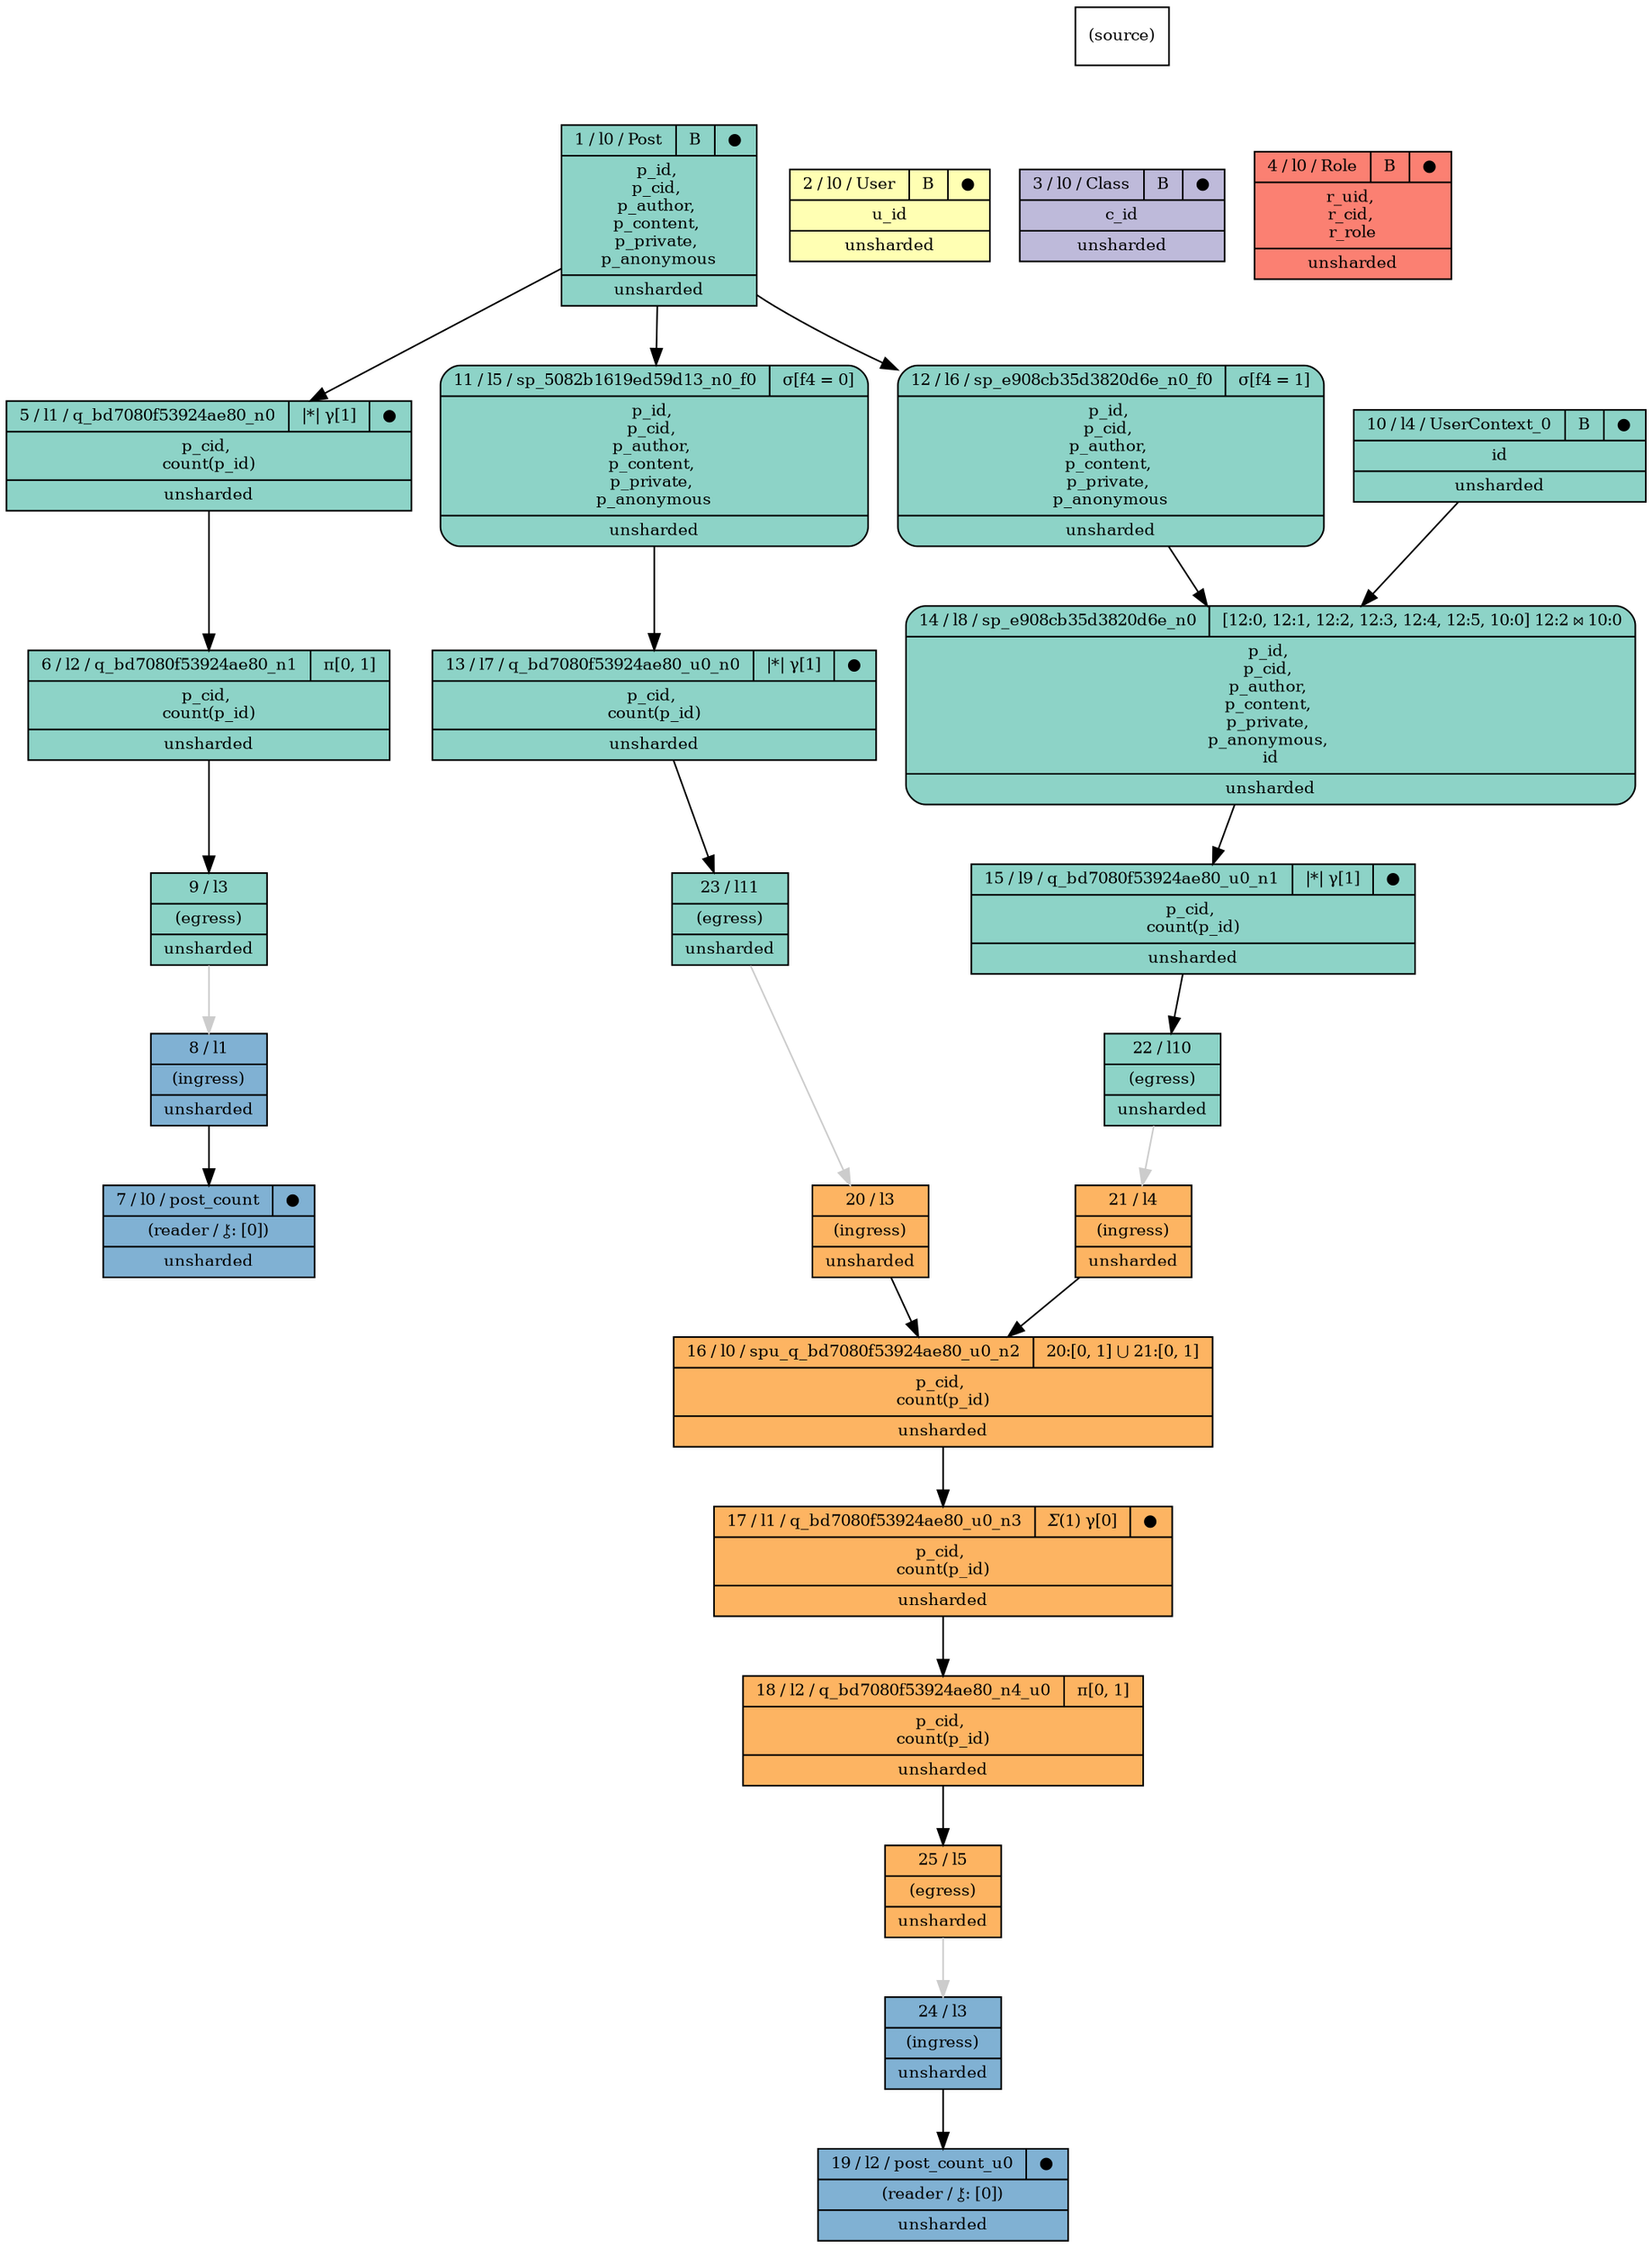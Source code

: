 digraph {{
    node [shape=record, fontsize=10]
    n0 [style="filled", fillcolor=white, label="(source)"]
    n1 [style="filled", fillcolor="/set312/1", label="{ { 1 / l0 / Post | B | ● } | p_id, \np_cid, \np_author, \np_content, \np_private, \np_anonymous | unsharded }"]
    n2 [style="filled", fillcolor="/set312/2", label="{ { 2 / l0 / User | B | ● } | u_id | unsharded }"]
    n3 [style="filled", fillcolor="/set312/3", label="{ { 3 / l0 / Class | B | ● } | c_id | unsharded }"]
    n4 [style="filled", fillcolor="/set312/4", label="{ { 4 / l0 / Role | B | ● } | r_uid, \nr_cid, \nr_role | unsharded }"]
    n5 [style="filled", fillcolor="/set312/1", label="{{ 5 / l1 / q_bd7080f53924ae80_n0 | \|*\| γ[1] | ● } | p_cid, \ncount(p_id) | unsharded}"]
    n6 [style="filled", fillcolor="/set312/1", label="{{ 6 / l2 / q_bd7080f53924ae80_n1 | π[0, 1]  } | p_cid, \ncount(p_id) | unsharded}"]
    n7 [style="filled", fillcolor="/set312/5", label="{ { 7 / l0 / post_count | ● } | (reader / ⚷: [0]) | unsharded }"]
    n8 [style="filled", fillcolor="/set312/5", label="{ { 8 / l1  } | (ingress) | unsharded }"]
    n9 [style="filled", fillcolor="/set312/1", label="{ 9 / l3 | (egress) | unsharded }"]
    n10 [style="filled", fillcolor="/set312/1", label="{ { 10 / l4 / UserContext_0 | B | ● } | id | unsharded }"]
    n11 [style="filled,rounded", fillcolor="/set312/1", label="{{ 11 / l5 / sp_5082b1619ed59d13_n0_f0 | σ[f4 = 0]  } | p_id, \np_cid, \np_author, \np_content, \np_private, \np_anonymous | unsharded}"]
    n12 [style="filled,rounded", fillcolor="/set312/1", label="{{ 12 / l6 / sp_e908cb35d3820d6e_n0_f0 | σ[f4 = 1]  } | p_id, \np_cid, \np_author, \np_content, \np_private, \np_anonymous | unsharded}"]
    n13 [style="filled", fillcolor="/set312/1", label="{{ 13 / l7 / q_bd7080f53924ae80_u0_n0 | \|*\| γ[1] | ● } | p_cid, \ncount(p_id) | unsharded}"]
    n14 [style="filled,rounded", fillcolor="/set312/1", label="{{ 14 / l8 / sp_e908cb35d3820d6e_n0 | [12:0, 12:1, 12:2, 12:3, 12:4, 12:5, 10:0] 12:2 ⋈ 10:0  } | p_id, \np_cid, \np_author, \np_content, \np_private, \np_anonymous, \nid | unsharded}"]
    n15 [style="filled", fillcolor="/set312/1", label="{{ 15 / l9 / q_bd7080f53924ae80_u0_n1 | \|*\| γ[1] | ● } | p_cid, \ncount(p_id) | unsharded}"]
    n16 [style="filled", fillcolor="/set312/6", label="{{ 16 / l0 / spu_q_bd7080f53924ae80_u0_n2 | 20:[0, 1] ⋃ 21:[0, 1]  } | p_cid, \ncount(p_id) | unsharded}"]
    n17 [style="filled", fillcolor="/set312/6", label="{{ 17 / l1 / q_bd7080f53924ae80_u0_n3 | 𝛴(1) γ[0] | ● } | p_cid, \ncount(p_id) | unsharded}"]
    n18 [style="filled", fillcolor="/set312/6", label="{{ 18 / l2 / q_bd7080f53924ae80_n4_u0 | π[0, 1]  } | p_cid, \ncount(p_id) | unsharded}"]
    n19 [style="filled", fillcolor="/set312/5", label="{ { 19 / l2 / post_count_u0 | ● } | (reader / ⚷: [0]) | unsharded }"]
    n20 [style="filled", fillcolor="/set312/6", label="{ { 20 / l3  } | (ingress) | unsharded }"]
    n21 [style="filled", fillcolor="/set312/6", label="{ { 21 / l4  } | (ingress) | unsharded }"]
    n22 [style="filled", fillcolor="/set312/1", label="{ 22 / l10 | (egress) | unsharded }"]
    n23 [style="filled", fillcolor="/set312/1", label="{ 23 / l11 | (egress) | unsharded }"]
    n24 [style="filled", fillcolor="/set312/5", label="{ { 24 / l3  } | (ingress) | unsharded }"]
    n25 [style="filled", fillcolor="/set312/6", label="{ 25 / l5 | (egress) | unsharded }"]
    n0 -> n1 [ style=invis ]
    n0 -> n2 [ style=invis ]
    n0 -> n3 [ style=invis ]
    n0 -> n4 [ style=invis ]
    n1 -> n5 [  ]
    n5 -> n6 [  ]
    n6 -> n9 [  ]
    n8 -> n7 [  ]
    n9 -> n8 [ color="#CCCCCC" ]
    n0 -> n10 [ style=invis ]
    n1 -> n11 [  ]
    n1 -> n12 [  ]
    n11 -> n13 [  ]
    n12 -> n14 [  ]
    n10 -> n14 [  ]
    n14 -> n15 [  ]
    n15 -> n22 [  ]
    n13 -> n23 [  ]
    n16 -> n17 [  ]
    n17 -> n18 [  ]
    n18 -> n25 [  ]
    n20 -> n16 [  ]
    n21 -> n16 [  ]
    n22 -> n21 [ color="#CCCCCC" ]
    n23 -> n20 [ color="#CCCCCC" ]
    n24 -> n19 [  ]
    n25 -> n24 [ color="#CCCCCC" ]
}}